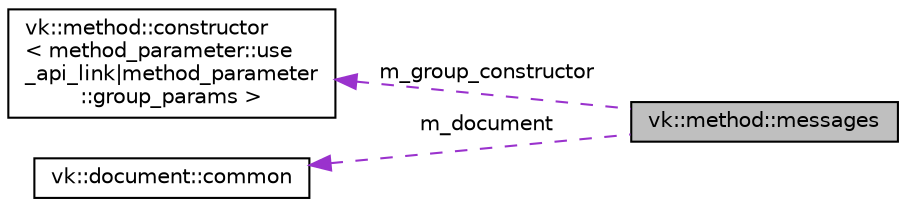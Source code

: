 digraph "vk::method::messages"
{
 // LATEX_PDF_SIZE
  edge [fontname="Helvetica",fontsize="10",labelfontname="Helvetica",labelfontsize="10"];
  node [fontname="Helvetica",fontsize="10",shape=record];
  rankdir="LR";
  Node1 [label="vk::method::messages",height=0.2,width=0.4,color="black", fillcolor="grey75", style="filled", fontcolor="black",tooltip="The messages methods representation."];
  Node2 -> Node1 [dir="back",color="darkorchid3",fontsize="10",style="dashed",label=" m_group_constructor" ,fontname="Helvetica"];
  Node2 [label="vk::method::constructor\l\< method_parameter::use\l_api_link\|method_parameter\l::group_params \>",height=0.2,width=0.4,color="black", fillcolor="white", style="filled",URL="$classvk_1_1method_1_1constructor.html",tooltip=" "];
  Node3 -> Node1 [dir="back",color="darkorchid3",fontsize="10",style="dashed",label=" m_document" ,fontname="Helvetica"];
  Node3 [label="vk::document::common",height=0.2,width=0.4,color="black", fillcolor="white", style="filled",URL="$classvk_1_1document_1_1common.html",tooltip="The base class for vk::docs, vk::photos and vk::video."];
}
